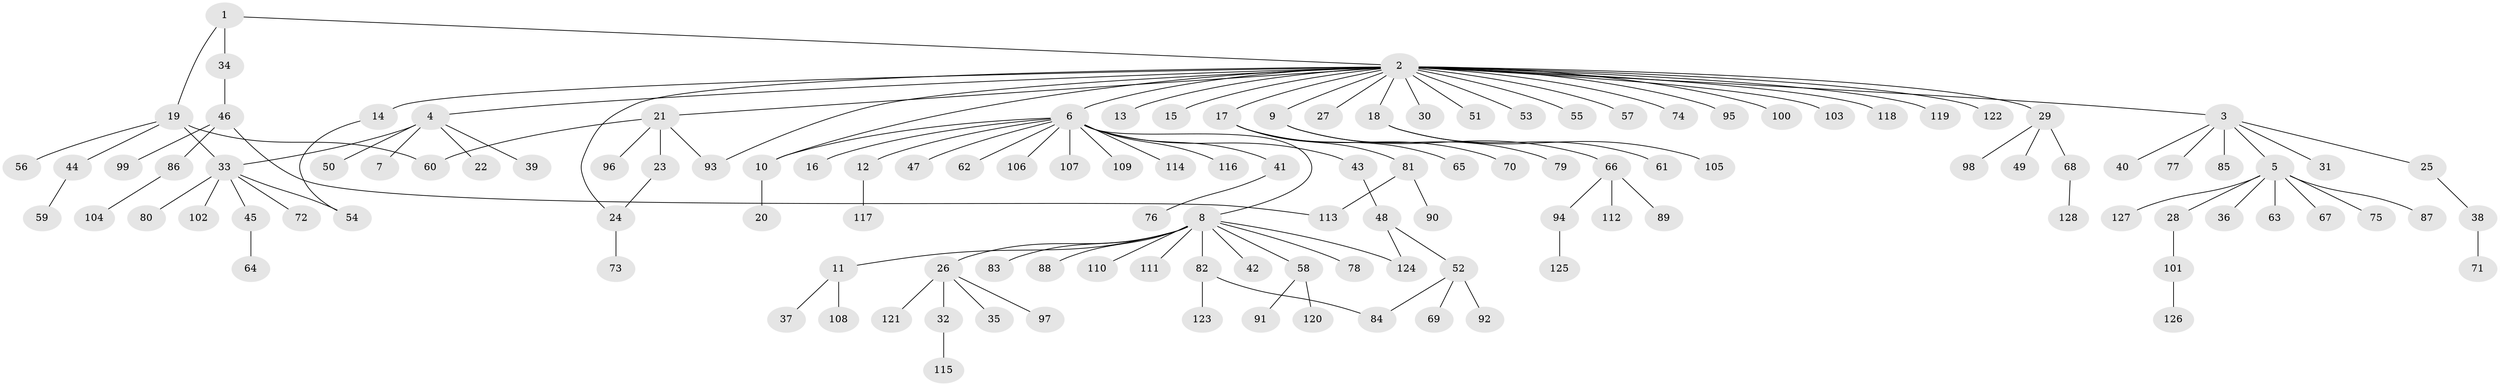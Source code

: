 // coarse degree distribution, {4: 0.07407407407407407, 12: 0.018518518518518517, 6: 0.018518518518518517, 3: 0.14814814814814814, 2: 0.25925925925925924, 7: 0.037037037037037035, 1: 0.4444444444444444}
// Generated by graph-tools (version 1.1) at 2025/50/03/04/25 22:50:09]
// undirected, 128 vertices, 136 edges
graph export_dot {
  node [color=gray90,style=filled];
  1;
  2;
  3;
  4;
  5;
  6;
  7;
  8;
  9;
  10;
  11;
  12;
  13;
  14;
  15;
  16;
  17;
  18;
  19;
  20;
  21;
  22;
  23;
  24;
  25;
  26;
  27;
  28;
  29;
  30;
  31;
  32;
  33;
  34;
  35;
  36;
  37;
  38;
  39;
  40;
  41;
  42;
  43;
  44;
  45;
  46;
  47;
  48;
  49;
  50;
  51;
  52;
  53;
  54;
  55;
  56;
  57;
  58;
  59;
  60;
  61;
  62;
  63;
  64;
  65;
  66;
  67;
  68;
  69;
  70;
  71;
  72;
  73;
  74;
  75;
  76;
  77;
  78;
  79;
  80;
  81;
  82;
  83;
  84;
  85;
  86;
  87;
  88;
  89;
  90;
  91;
  92;
  93;
  94;
  95;
  96;
  97;
  98;
  99;
  100;
  101;
  102;
  103;
  104;
  105;
  106;
  107;
  108;
  109;
  110;
  111;
  112;
  113;
  114;
  115;
  116;
  117;
  118;
  119;
  120;
  121;
  122;
  123;
  124;
  125;
  126;
  127;
  128;
  1 -- 2;
  1 -- 19;
  1 -- 34;
  2 -- 3;
  2 -- 4;
  2 -- 6;
  2 -- 9;
  2 -- 10;
  2 -- 13;
  2 -- 14;
  2 -- 15;
  2 -- 17;
  2 -- 18;
  2 -- 21;
  2 -- 24;
  2 -- 27;
  2 -- 29;
  2 -- 30;
  2 -- 51;
  2 -- 53;
  2 -- 55;
  2 -- 57;
  2 -- 74;
  2 -- 93;
  2 -- 95;
  2 -- 100;
  2 -- 103;
  2 -- 118;
  2 -- 119;
  2 -- 122;
  3 -- 5;
  3 -- 25;
  3 -- 31;
  3 -- 40;
  3 -- 77;
  3 -- 85;
  4 -- 7;
  4 -- 22;
  4 -- 33;
  4 -- 39;
  4 -- 50;
  5 -- 28;
  5 -- 36;
  5 -- 63;
  5 -- 67;
  5 -- 75;
  5 -- 87;
  5 -- 127;
  6 -- 8;
  6 -- 10;
  6 -- 12;
  6 -- 16;
  6 -- 41;
  6 -- 43;
  6 -- 47;
  6 -- 62;
  6 -- 106;
  6 -- 107;
  6 -- 109;
  6 -- 114;
  6 -- 116;
  8 -- 11;
  8 -- 26;
  8 -- 42;
  8 -- 58;
  8 -- 78;
  8 -- 82;
  8 -- 83;
  8 -- 88;
  8 -- 110;
  8 -- 111;
  8 -- 124;
  9 -- 66;
  9 -- 79;
  10 -- 20;
  11 -- 37;
  11 -- 108;
  12 -- 117;
  14 -- 54;
  17 -- 65;
  17 -- 70;
  17 -- 81;
  18 -- 61;
  18 -- 105;
  19 -- 33;
  19 -- 44;
  19 -- 56;
  19 -- 60;
  21 -- 23;
  21 -- 60;
  21 -- 93;
  21 -- 96;
  23 -- 24;
  24 -- 73;
  25 -- 38;
  26 -- 32;
  26 -- 35;
  26 -- 97;
  26 -- 121;
  28 -- 101;
  29 -- 49;
  29 -- 68;
  29 -- 98;
  32 -- 115;
  33 -- 45;
  33 -- 54;
  33 -- 72;
  33 -- 80;
  33 -- 102;
  34 -- 46;
  38 -- 71;
  41 -- 76;
  43 -- 48;
  44 -- 59;
  45 -- 64;
  46 -- 86;
  46 -- 99;
  46 -- 113;
  48 -- 52;
  48 -- 124;
  52 -- 69;
  52 -- 84;
  52 -- 92;
  58 -- 91;
  58 -- 120;
  66 -- 89;
  66 -- 94;
  66 -- 112;
  68 -- 128;
  81 -- 90;
  81 -- 113;
  82 -- 84;
  82 -- 123;
  86 -- 104;
  94 -- 125;
  101 -- 126;
}
